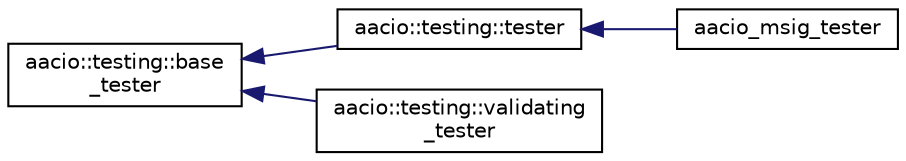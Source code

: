 digraph "Graphical Class Hierarchy"
{
  edge [fontname="Helvetica",fontsize="10",labelfontname="Helvetica",labelfontsize="10"];
  node [fontname="Helvetica",fontsize="10",shape=record];
  rankdir="LR";
  Node0 [label="aacio::testing::base\l_tester",height=0.2,width=0.4,color="black", fillcolor="white", style="filled",URL="$classaacio_1_1testing_1_1base__tester.html"];
  Node0 -> Node1 [dir="back",color="midnightblue",fontsize="10",style="solid",fontname="Helvetica"];
  Node1 [label="aacio::testing::tester",height=0.2,width=0.4,color="black", fillcolor="white", style="filled",URL="$classaacio_1_1testing_1_1tester.html",tooltip="provides utility function to simplify the creation of unit tests "];
  Node1 -> Node2 [dir="back",color="midnightblue",fontsize="10",style="solid",fontname="Helvetica"];
  Node2 [label="aacio_msig_tester",height=0.2,width=0.4,color="black", fillcolor="white", style="filled",URL="$classaacio__msig__tester.html"];
  Node0 -> Node3 [dir="back",color="midnightblue",fontsize="10",style="solid",fontname="Helvetica"];
  Node3 [label="aacio::testing::validating\l_tester",height=0.2,width=0.4,color="black", fillcolor="white", style="filled",URL="$classaacio_1_1testing_1_1validating__tester.html"];
}
